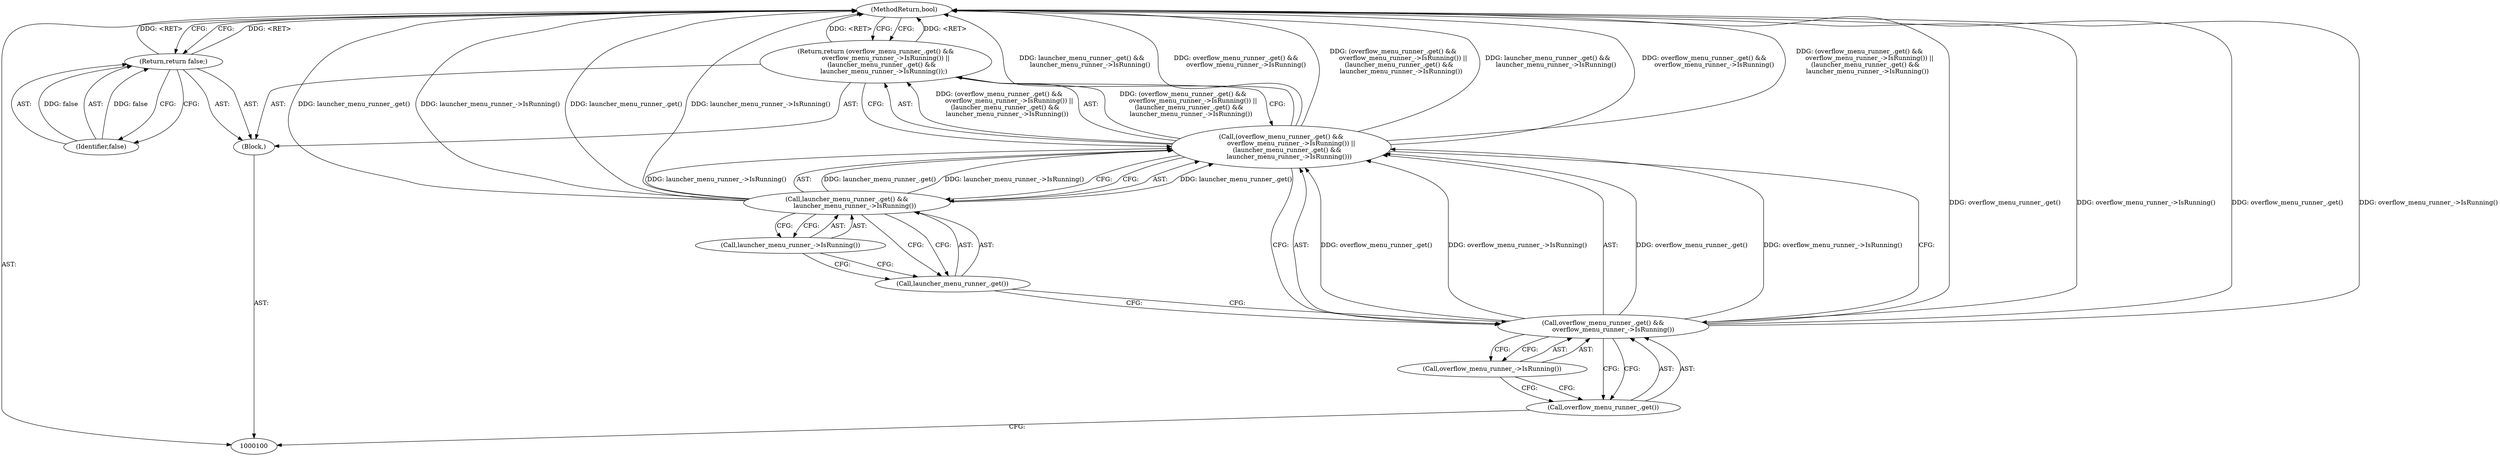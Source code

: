 digraph "1_Chrome_3475f5e448ddf5e48888f3d0563245cc46e3c98b_3" {
"1000112" [label="(MethodReturn,bool)"];
"1000101" [label="(Block,)"];
"1000104" [label="(Call,overflow_menu_runner_.get() &&\n          overflow_menu_runner_->IsRunning())"];
"1000105" [label="(Call,overflow_menu_runner_.get())"];
"1000102" [label="(Return,return (overflow_menu_runner_.get() &&\n          overflow_menu_runner_->IsRunning()) ||\n      (launcher_menu_runner_.get() &&\n        launcher_menu_runner_->IsRunning());)"];
"1000103" [label="(Call,(overflow_menu_runner_.get() &&\n          overflow_menu_runner_->IsRunning()) ||\n      (launcher_menu_runner_.get() &&\n        launcher_menu_runner_->IsRunning()))"];
"1000106" [label="(Call,overflow_menu_runner_->IsRunning())"];
"1000107" [label="(Call,launcher_menu_runner_.get() &&\n        launcher_menu_runner_->IsRunning())"];
"1000108" [label="(Call,launcher_menu_runner_.get())"];
"1000109" [label="(Call,launcher_menu_runner_->IsRunning())"];
"1000111" [label="(Identifier,false)"];
"1000110" [label="(Return,return false;)"];
"1000112" -> "1000100"  [label="AST: "];
"1000112" -> "1000102"  [label="CFG: "];
"1000112" -> "1000110"  [label="CFG: "];
"1000107" -> "1000112"  [label="DDG: launcher_menu_runner_.get()"];
"1000107" -> "1000112"  [label="DDG: launcher_menu_runner_->IsRunning()"];
"1000103" -> "1000112"  [label="DDG: launcher_menu_runner_.get() &&\n        launcher_menu_runner_->IsRunning()"];
"1000103" -> "1000112"  [label="DDG: overflow_menu_runner_.get() &&\n          overflow_menu_runner_->IsRunning()"];
"1000103" -> "1000112"  [label="DDG: (overflow_menu_runner_.get() &&\n          overflow_menu_runner_->IsRunning()) ||\n      (launcher_menu_runner_.get() &&\n        launcher_menu_runner_->IsRunning())"];
"1000104" -> "1000112"  [label="DDG: overflow_menu_runner_.get()"];
"1000104" -> "1000112"  [label="DDG: overflow_menu_runner_->IsRunning()"];
"1000110" -> "1000112"  [label="DDG: <RET>"];
"1000102" -> "1000112"  [label="DDG: <RET>"];
"1000101" -> "1000100"  [label="AST: "];
"1000102" -> "1000101"  [label="AST: "];
"1000110" -> "1000101"  [label="AST: "];
"1000104" -> "1000103"  [label="AST: "];
"1000104" -> "1000105"  [label="CFG: "];
"1000104" -> "1000106"  [label="CFG: "];
"1000105" -> "1000104"  [label="AST: "];
"1000106" -> "1000104"  [label="AST: "];
"1000108" -> "1000104"  [label="CFG: "];
"1000103" -> "1000104"  [label="CFG: "];
"1000104" -> "1000112"  [label="DDG: overflow_menu_runner_.get()"];
"1000104" -> "1000112"  [label="DDG: overflow_menu_runner_->IsRunning()"];
"1000104" -> "1000103"  [label="DDG: overflow_menu_runner_.get()"];
"1000104" -> "1000103"  [label="DDG: overflow_menu_runner_->IsRunning()"];
"1000105" -> "1000104"  [label="AST: "];
"1000105" -> "1000100"  [label="CFG: "];
"1000106" -> "1000105"  [label="CFG: "];
"1000104" -> "1000105"  [label="CFG: "];
"1000102" -> "1000101"  [label="AST: "];
"1000102" -> "1000103"  [label="CFG: "];
"1000103" -> "1000102"  [label="AST: "];
"1000112" -> "1000102"  [label="CFG: "];
"1000102" -> "1000112"  [label="DDG: <RET>"];
"1000103" -> "1000102"  [label="DDG: (overflow_menu_runner_.get() &&\n          overflow_menu_runner_->IsRunning()) ||\n      (launcher_menu_runner_.get() &&\n        launcher_menu_runner_->IsRunning())"];
"1000103" -> "1000102"  [label="AST: "];
"1000103" -> "1000104"  [label="CFG: "];
"1000103" -> "1000107"  [label="CFG: "];
"1000104" -> "1000103"  [label="AST: "];
"1000107" -> "1000103"  [label="AST: "];
"1000102" -> "1000103"  [label="CFG: "];
"1000103" -> "1000112"  [label="DDG: launcher_menu_runner_.get() &&\n        launcher_menu_runner_->IsRunning()"];
"1000103" -> "1000112"  [label="DDG: overflow_menu_runner_.get() &&\n          overflow_menu_runner_->IsRunning()"];
"1000103" -> "1000112"  [label="DDG: (overflow_menu_runner_.get() &&\n          overflow_menu_runner_->IsRunning()) ||\n      (launcher_menu_runner_.get() &&\n        launcher_menu_runner_->IsRunning())"];
"1000103" -> "1000102"  [label="DDG: (overflow_menu_runner_.get() &&\n          overflow_menu_runner_->IsRunning()) ||\n      (launcher_menu_runner_.get() &&\n        launcher_menu_runner_->IsRunning())"];
"1000104" -> "1000103"  [label="DDG: overflow_menu_runner_.get()"];
"1000104" -> "1000103"  [label="DDG: overflow_menu_runner_->IsRunning()"];
"1000107" -> "1000103"  [label="DDG: launcher_menu_runner_.get()"];
"1000107" -> "1000103"  [label="DDG: launcher_menu_runner_->IsRunning()"];
"1000106" -> "1000104"  [label="AST: "];
"1000106" -> "1000105"  [label="CFG: "];
"1000104" -> "1000106"  [label="CFG: "];
"1000107" -> "1000103"  [label="AST: "];
"1000107" -> "1000108"  [label="CFG: "];
"1000107" -> "1000109"  [label="CFG: "];
"1000108" -> "1000107"  [label="AST: "];
"1000109" -> "1000107"  [label="AST: "];
"1000103" -> "1000107"  [label="CFG: "];
"1000107" -> "1000112"  [label="DDG: launcher_menu_runner_.get()"];
"1000107" -> "1000112"  [label="DDG: launcher_menu_runner_->IsRunning()"];
"1000107" -> "1000103"  [label="DDG: launcher_menu_runner_.get()"];
"1000107" -> "1000103"  [label="DDG: launcher_menu_runner_->IsRunning()"];
"1000108" -> "1000107"  [label="AST: "];
"1000108" -> "1000104"  [label="CFG: "];
"1000109" -> "1000108"  [label="CFG: "];
"1000107" -> "1000108"  [label="CFG: "];
"1000109" -> "1000107"  [label="AST: "];
"1000109" -> "1000108"  [label="CFG: "];
"1000107" -> "1000109"  [label="CFG: "];
"1000111" -> "1000110"  [label="AST: "];
"1000110" -> "1000111"  [label="CFG: "];
"1000111" -> "1000110"  [label="DDG: false"];
"1000110" -> "1000101"  [label="AST: "];
"1000110" -> "1000111"  [label="CFG: "];
"1000111" -> "1000110"  [label="AST: "];
"1000112" -> "1000110"  [label="CFG: "];
"1000110" -> "1000112"  [label="DDG: <RET>"];
"1000111" -> "1000110"  [label="DDG: false"];
}
